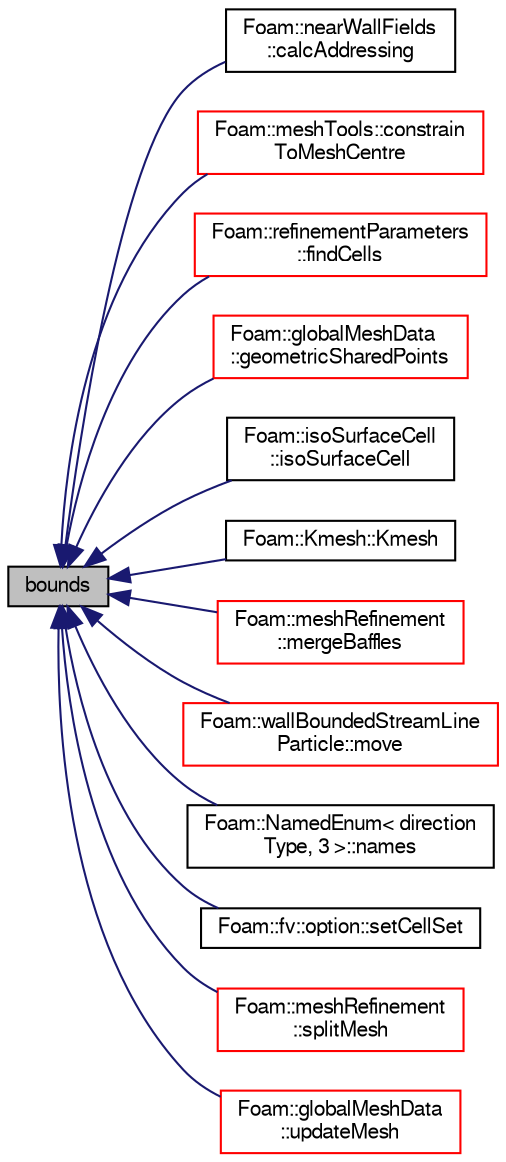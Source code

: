 digraph "bounds"
{
  bgcolor="transparent";
  edge [fontname="FreeSans",fontsize="10",labelfontname="FreeSans",labelfontsize="10"];
  node [fontname="FreeSans",fontsize="10",shape=record];
  rankdir="LR";
  Node9500 [label="bounds",height=0.2,width=0.4,color="black", fillcolor="grey75", style="filled", fontcolor="black"];
  Node9500 -> Node9501 [dir="back",color="midnightblue",fontsize="10",style="solid",fontname="FreeSans"];
  Node9501 [label="Foam::nearWallFields\l::calcAddressing",height=0.2,width=0.4,color="black",URL="$a28750.html#a7097a017d4eac4116d58a3cdbf507891",tooltip="Calculate addressing from cells back to patch faces. "];
  Node9500 -> Node9502 [dir="back",color="midnightblue",fontsize="10",style="solid",fontname="FreeSans"];
  Node9502 [label="Foam::meshTools::constrain\lToMeshCentre",height=0.2,width=0.4,color="red",URL="$a21153.html#a26700ec74f3fbbdd3e210599cbaf2073",tooltip="Set the constrained components of position to mesh centre. "];
  Node9500 -> Node9565 [dir="back",color="midnightblue",fontsize="10",style="solid",fontname="FreeSans"];
  Node9565 [label="Foam::refinementParameters\l::findCells",height=0.2,width=0.4,color="red",URL="$a24638.html#af2728099813df8ba8e59e0f5e27e8e11",tooltip="Checks that cells are in mesh. Returns cells they are in. "];
  Node9500 -> Node9569 [dir="back",color="midnightblue",fontsize="10",style="solid",fontname="FreeSans"];
  Node9569 [label="Foam::globalMeshData\l::geometricSharedPoints",height=0.2,width=0.4,color="red",URL="$a27334.html#a409137bf10693cd921aed0a5a75fed10",tooltip="Like sharedPoints but keeps cyclic points separate. "];
  Node9500 -> Node9591 [dir="back",color="midnightblue",fontsize="10",style="solid",fontname="FreeSans"];
  Node9591 [label="Foam::isoSurfaceCell\l::isoSurfaceCell",height=0.2,width=0.4,color="black",URL="$a29350.html#a493a4ed208fd259e349c3f01290ccccc",tooltip="Construct from dictionary. "];
  Node9500 -> Node9592 [dir="back",color="midnightblue",fontsize="10",style="solid",fontname="FreeSans"];
  Node9592 [label="Foam::Kmesh::Kmesh",height=0.2,width=0.4,color="black",URL="$a28946.html#a5a51b3510445fa907070c7052b6fc25c",tooltip="Construct from fvMesh. "];
  Node9500 -> Node9577 [dir="back",color="midnightblue",fontsize="10",style="solid",fontname="FreeSans"];
  Node9577 [label="Foam::meshRefinement\l::mergeBaffles",height=0.2,width=0.4,color="red",URL="$a24662.html#aa959f1ef1377d3a4eaac5ff099280e50",tooltip="Merge baffles. Gets pairs of faces. "];
  Node9500 -> Node9593 [dir="back",color="midnightblue",fontsize="10",style="solid",fontname="FreeSans"];
  Node9593 [label="Foam::wallBoundedStreamLine\lParticle::move",height=0.2,width=0.4,color="red",URL="$a28810.html#ab2af4f225a9c3e9d8789961151f121ac",tooltip="Track all particles to their end point. "];
  Node9500 -> Node9513 [dir="back",color="midnightblue",fontsize="10",style="solid",fontname="FreeSans"];
  Node9513 [label="Foam::NamedEnum\< direction\lType, 3 \>::names",height=0.2,width=0.4,color="black",URL="$a25998.html#a7350da3a0edd92cd11e6c479c9967dc8"];
  Node9500 -> Node9596 [dir="back",color="midnightblue",fontsize="10",style="solid",fontname="FreeSans"];
  Node9596 [label="Foam::fv::option::setCellSet",height=0.2,width=0.4,color="black",URL="$a23446.html#a19d771929ff982b0089ef6c02f6720fd",tooltip="Set the cell set based on the user input selection mode. "];
  Node9500 -> Node9597 [dir="back",color="midnightblue",fontsize="10",style="solid",fontname="FreeSans"];
  Node9597 [label="Foam::meshRefinement\l::splitMesh",height=0.2,width=0.4,color="red",URL="$a24662.html#a08f4ea0b833b94c474aa41d492a55d31",tooltip="Split off (with optional buffer layers) unreachable areas. "];
  Node9500 -> Node9598 [dir="back",color="midnightblue",fontsize="10",style="solid",fontname="FreeSans"];
  Node9598 [label="Foam::globalMeshData\l::updateMesh",height=0.2,width=0.4,color="red",URL="$a27334.html#ae5693a309a936ac1040dd48c2881677f",tooltip="Change global mesh data given a topological change. Does a. "];
}
